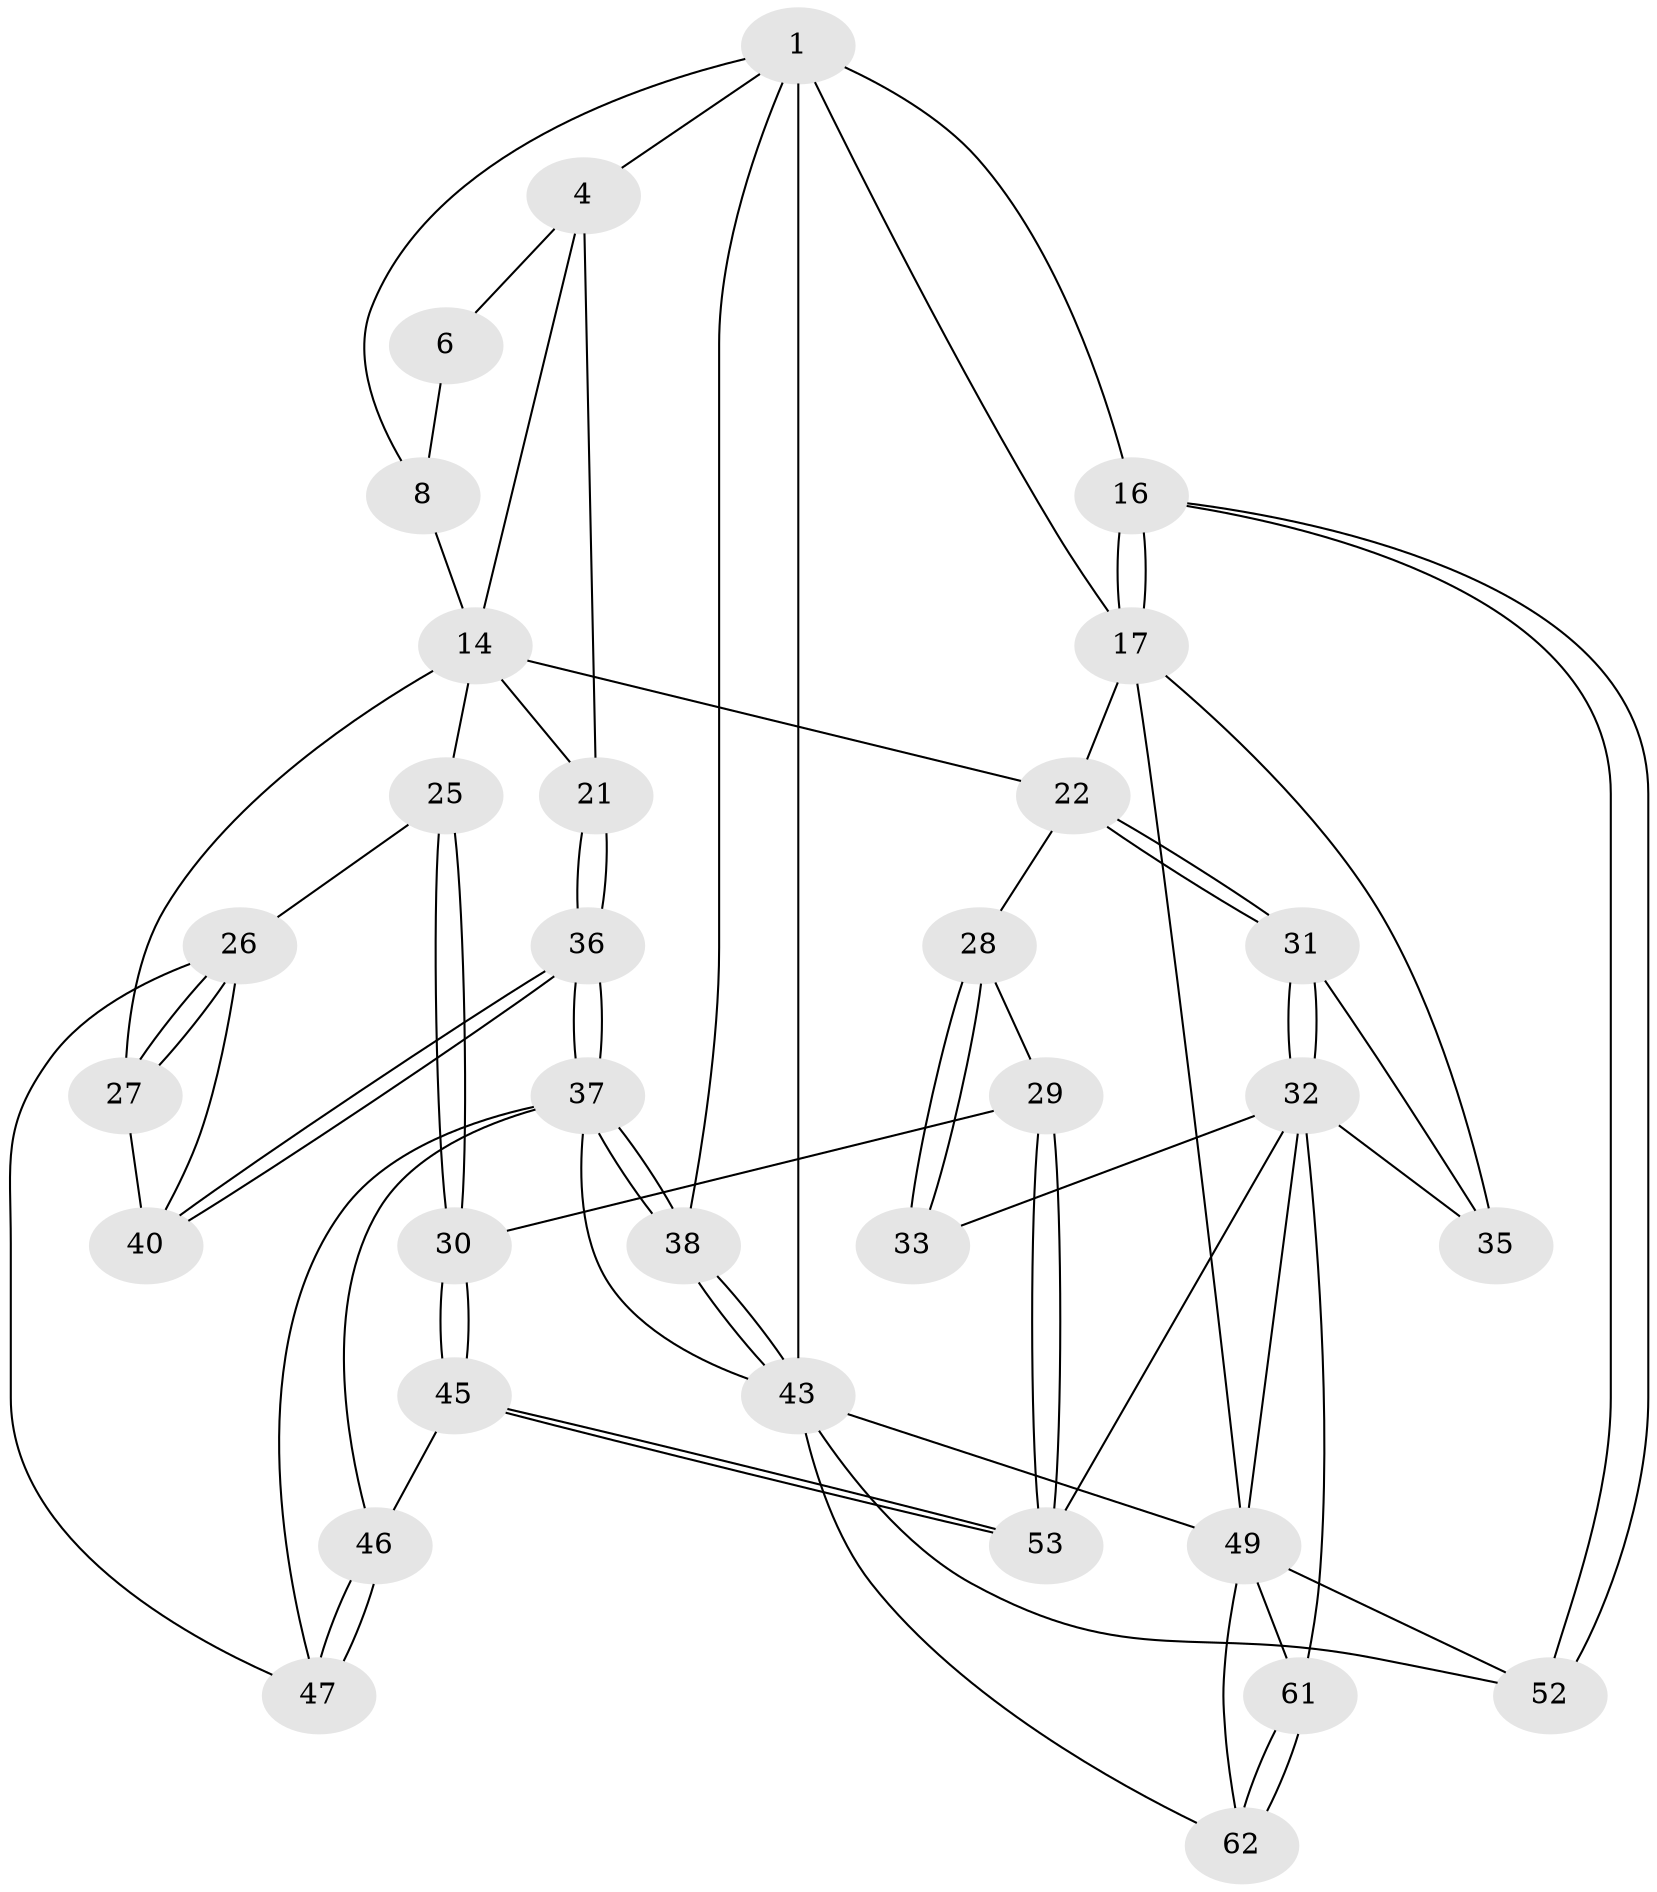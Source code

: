 // original degree distribution, {3: 0.03125, 5: 0.46875, 4: 0.265625, 6: 0.234375}
// Generated by graph-tools (version 1.1) at 2025/28/03/15/25 16:28:04]
// undirected, 32 vertices, 75 edges
graph export_dot {
graph [start="1"]
  node [color=gray90,style=filled];
  1 [pos="+0.4522935271132436+0",super="+2+7"];
  4 [pos="+0.009239830340660327+0.12447604347457407",super="+5"];
  6 [pos="+0.45082967992586515+0"];
  8 [pos="+0.5197758709759571+0.21100336898429461",super="+9"];
  14 [pos="+0.4900436830865807+0.23557570332737862",super="+15+24"];
  16 [pos="+1+0.3994480431004476"];
  17 [pos="+0.9750749174284484+0.40035018074919027",super="+34+18"];
  21 [pos="+0.22400974923371125+0.3292194762699768"];
  22 [pos="+0.6870787748485573+0.32788093101187094",super="+23"];
  25 [pos="+0.4509765082771455+0.4207190276905474"];
  26 [pos="+0.37978403387790205+0.42967766814974784",super="+41"];
  27 [pos="+0.25675580455966+0.3717749733336452",super="+39"];
  28 [pos="+0.5690630494129271+0.4985453026637252"];
  29 [pos="+0.5550626935466132+0.4963576813921284"];
  30 [pos="+0.5019592195473916+0.4732566927350988"];
  31 [pos="+0.7359397352387457+0.3658667831862957"];
  32 [pos="+0.661026587377031+0.5252291361003197",super="+48"];
  33 [pos="+0.5760947085281181+0.5031612855271498"];
  35 [pos="+0.9038544397221316+0.4366431070330851"];
  36 [pos="+0.06012866072649309+0.5286646197429354"];
  37 [pos="+0.04366875675203121+0.5344923201311071",super="+56"];
  38 [pos="+0+0.5216267123175193"];
  40 [pos="+0.06699904524313387+0.5278016595052232",super="+42"];
  43 [pos="+0+1",super="+44"];
  45 [pos="+0.36793418348867574+0.7045954881358356"];
  46 [pos="+0.32644720320364695+0.6942527577902"];
  47 [pos="+0.2925547733762939+0.6543302875762844"];
  49 [pos="+0.9371116603593939+0.7021797295301381",super="+50"];
  52 [pos="+1+0.6452449984998055"];
  53 [pos="+0.46882569456016215+0.776056625706203"];
  61 [pos="+0.4972790311470504+0.9009292004511125"];
  62 [pos="+0.4702311820961283+1"];
  1 -- 16;
  1 -- 4;
  1 -- 38;
  1 -- 8 [weight=2];
  1 -- 17 [weight=2];
  1 -- 43 [weight=2];
  4 -- 21;
  4 -- 6;
  4 -- 14;
  6 -- 8;
  8 -- 14;
  14 -- 21;
  14 -- 27;
  14 -- 25;
  14 -- 22;
  16 -- 17;
  16 -- 17;
  16 -- 52;
  16 -- 52;
  17 -- 35;
  17 -- 49;
  17 -- 22;
  21 -- 36;
  21 -- 36;
  22 -- 31;
  22 -- 31;
  22 -- 28;
  25 -- 26;
  25 -- 30;
  25 -- 30;
  26 -- 27;
  26 -- 27;
  26 -- 40;
  26 -- 47;
  27 -- 40 [weight=2];
  28 -- 29;
  28 -- 33;
  28 -- 33;
  29 -- 30;
  29 -- 53;
  29 -- 53;
  30 -- 45;
  30 -- 45;
  31 -- 32;
  31 -- 32;
  31 -- 35;
  32 -- 33 [weight=2];
  32 -- 35;
  32 -- 53;
  32 -- 61;
  32 -- 49;
  36 -- 37;
  36 -- 37;
  36 -- 40;
  36 -- 40;
  37 -- 38;
  37 -- 38;
  37 -- 43 [weight=2];
  37 -- 46;
  37 -- 47;
  38 -- 43;
  38 -- 43;
  43 -- 52;
  43 -- 62;
  43 -- 49;
  45 -- 46;
  45 -- 53;
  45 -- 53;
  46 -- 47;
  46 -- 47;
  49 -- 52;
  49 -- 61;
  49 -- 62;
  61 -- 62;
  61 -- 62;
}
